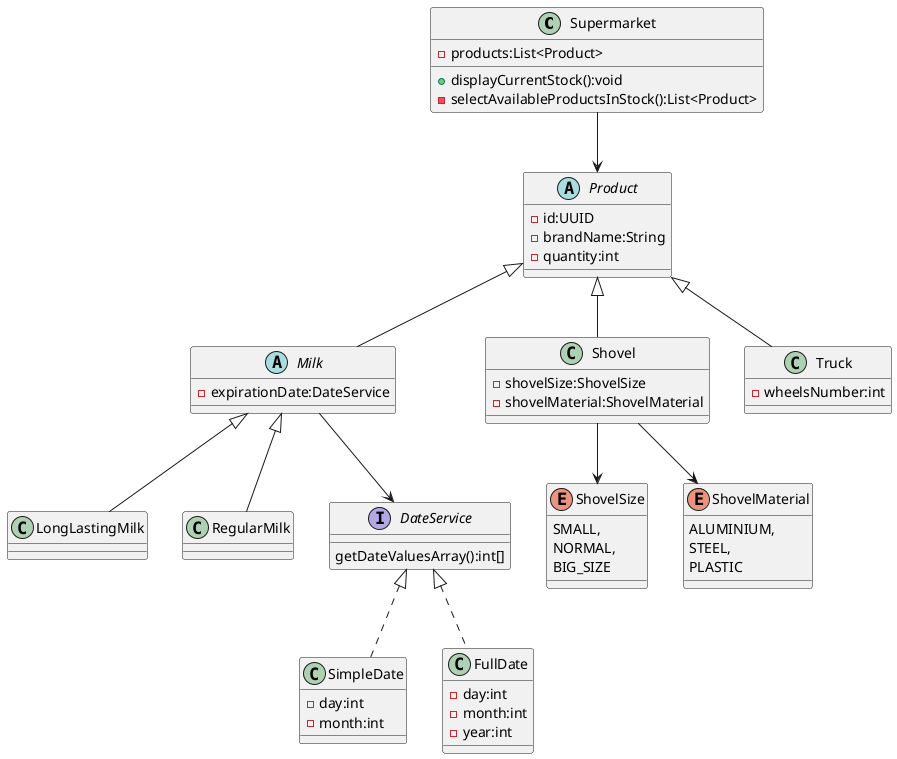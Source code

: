 @startuml
class Supermarket{
-products:List<Product>
+displayCurrentStock():void
-selectAvailableProductsInStock():List<Product>
}
abstract class Product{
-id:UUID
-brandName:String
-quantity:int
}
abstract class Milk extends Product{
-expirationDate:DateService
}
class LongLastingMilk extends Milk{
}
class RegularMilk extends Milk{
}
class Shovel extends Product{
-shovelSize:ShovelSize
-shovelMaterial:ShovelMaterial
}
class Truck extends Product{
-wheelsNumber:int
}
interface DateService{
getDateValuesArray():int[]
}
class SimpleDate implements DateService{
-day:int
-month:int
}
class FullDate implements DateService{
-day:int
-month:int
-year:int
}
enum ShovelSize{
SMALL,
NORMAL,
BIG_SIZE
}
enum ShovelMaterial{
ALUMINIUM,
STEEL,
PLASTIC
}
Supermarket-->Product
Milk-->DateService
Shovel-->ShovelMaterial
Shovel-->ShovelSize
@enduml